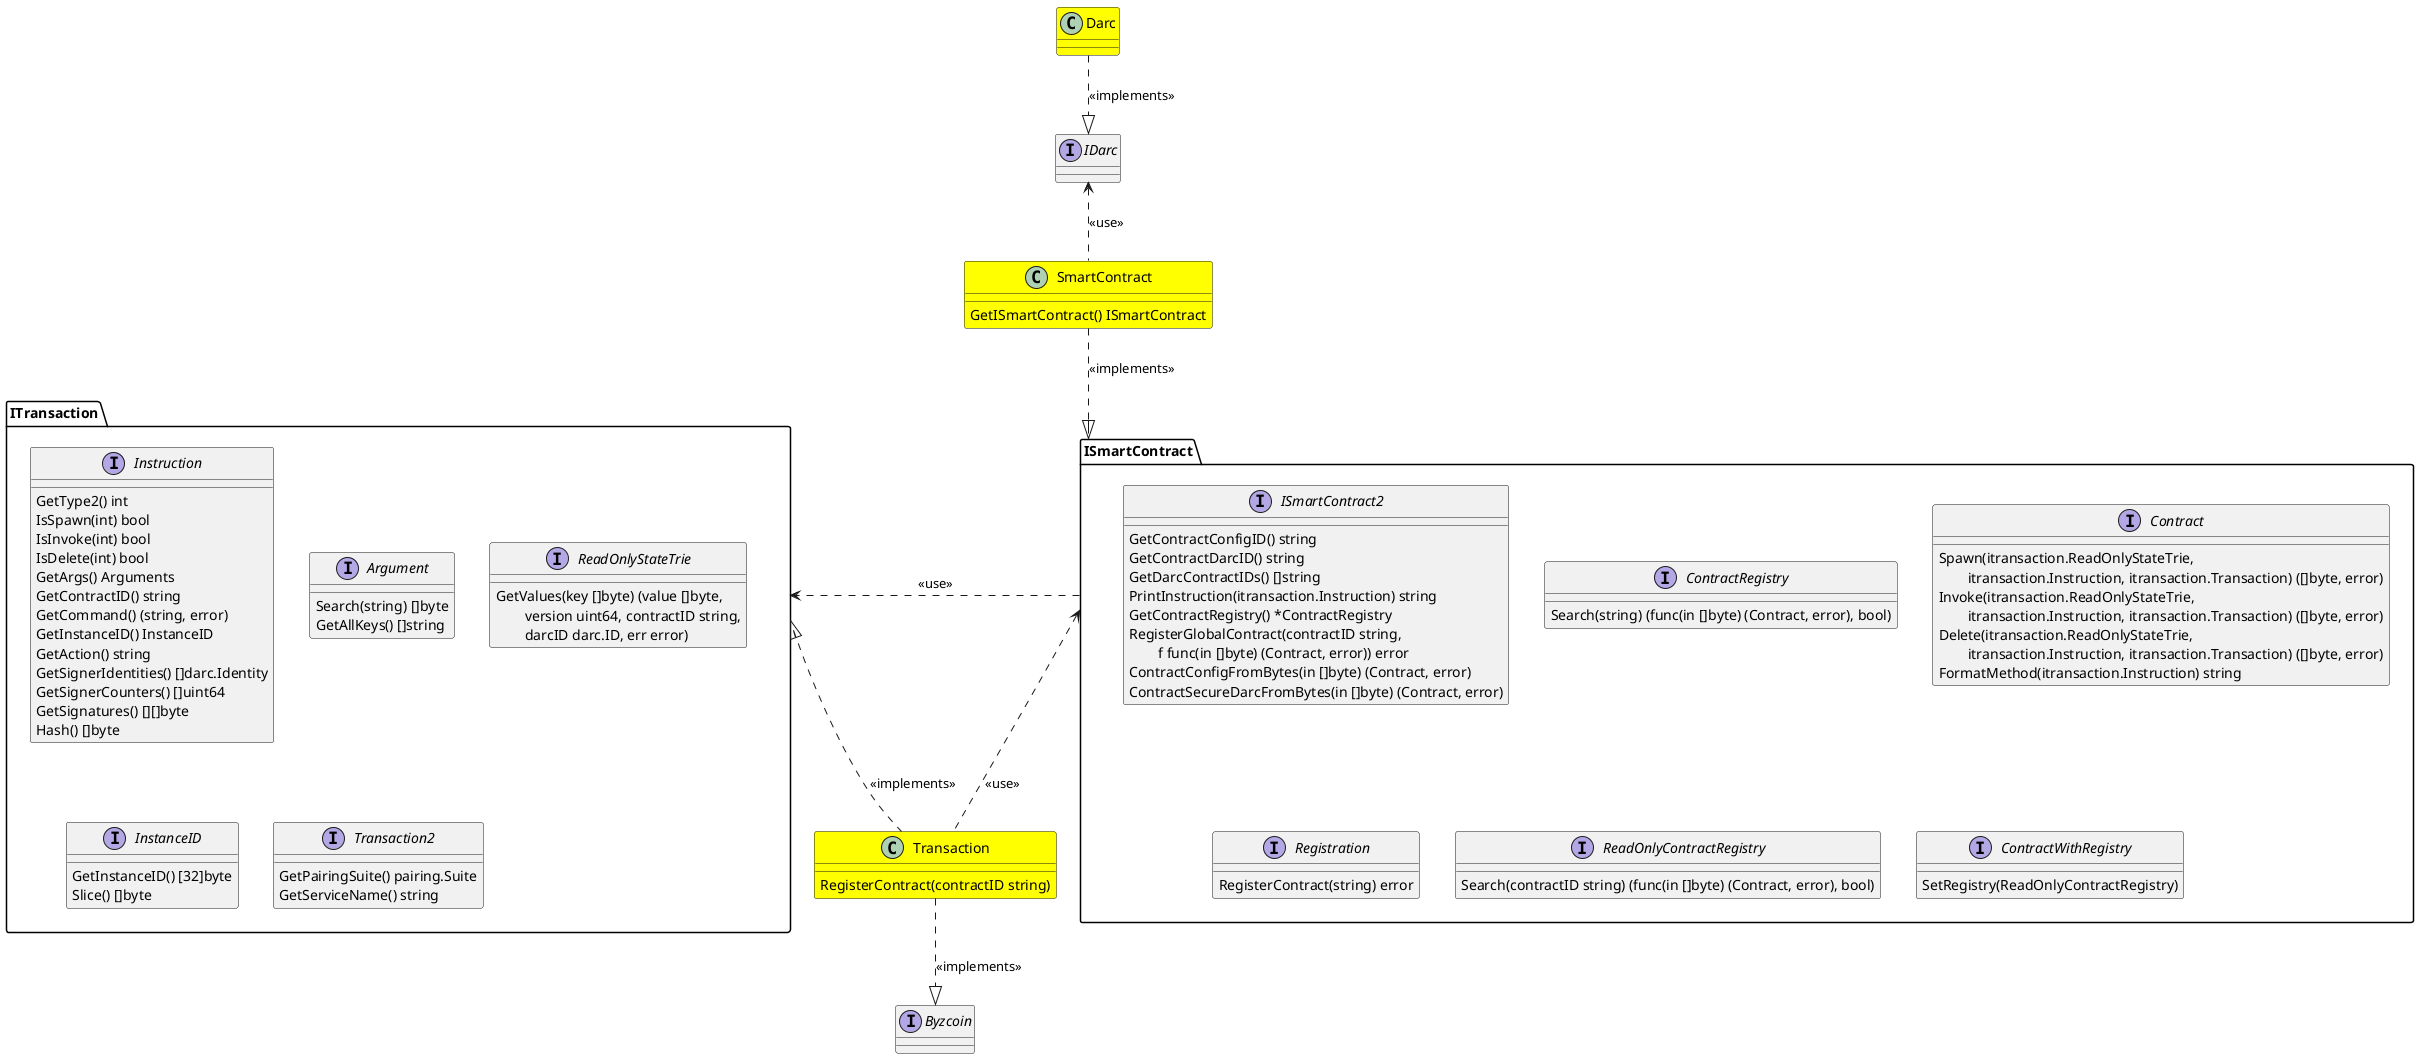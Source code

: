 @startuml

class Darc #yellow {
}

interface IDarc {
}

Darc ..|> IDarc : <<implements>>
IDarc <.. SmartContract : <<use>>

class SmartContract #yellow {
  GetISmartContract() ISmartContract
}

package ITransaction {
  interface Instruction {
	  GetType2() int
	  IsSpawn(int) bool
	  IsInvoke(int) bool
	  IsDelete(int) bool
	  GetArgs() Arguments
	  GetContractID() string
	  GetCommand() (string, error)
	  GetInstanceID() InstanceID
	  GetAction() string
	  GetSignerIdentities() []darc.Identity
	  GetSignerCounters() []uint64
	  GetSignatures() [][]byte
	  Hash() []byte
  }
  interface Argument {
	  Search(string) []byte
	  GetAllKeys() []string
  }
  interface ReadOnlyStateTrie {
	  GetValues(key []byte) (value []byte,\n\tversion uint64, contractID string,\n\tdarcID darc.ID, err error)
  }
  interface InstanceID {
	  GetInstanceID() [32]byte
	  Slice() []byte
  }
  interface Transaction2 {
	  GetPairingSuite() pairing.Suite
	  GetServiceName() string
  }
}

ISmartContract .right.> ITransaction : <<use>>
ITransaction <|.. Transaction : <<implements>>

package ISmartContract {
  interface ISmartContract2 {
	  GetContractConfigID() string
	  GetContractDarcID() string
	  GetDarcContractIDs() []string
	  PrintInstruction(itransaction.Instruction) string
	  GetContractRegistry() *ContractRegistry
	  RegisterGlobalContract(contractID string, \n\tf func(in []byte) (Contract, error)) error
	  ContractConfigFromBytes(in []byte) (Contract, error)
	  ContractSecureDarcFromBytes(in []byte) (Contract, error)
  }
  interface ContractRegistry {
	  Search(string) (func(in []byte) (Contract, error), bool)
  }
  interface Contract {
	  Spawn(itransaction.ReadOnlyStateTrie, \n\titransaction.Instruction, itransaction.Transaction) ([]byte, error)
	  Invoke(itransaction.ReadOnlyStateTrie, \n\titransaction.Instruction, itransaction.Transaction) ([]byte, error)
	  Delete(itransaction.ReadOnlyStateTrie, \n\titransaction.Instruction, itransaction.Transaction) ([]byte, error)
	  FormatMethod(itransaction.Instruction) string
  }
  interface Registration {
    RegisterContract(string) error
  }
  interface ReadOnlyContractRegistry {
    Search(contractID string) (func(in []byte) (Contract, error), bool)  
  }
  interface ContractWithRegistry {
    SetRegistry(ReadOnlyContractRegistry)  
  }
}

class Transaction #yellow {
  RegisterContract(contractID string)
}

interface Byzcoin {
}

Transaction ..|> Byzcoin : <<implements>>

ISmartContract <.. Transaction : <<use>>
SmartContract ..|> ISmartContract : <<implements>>
@enduml